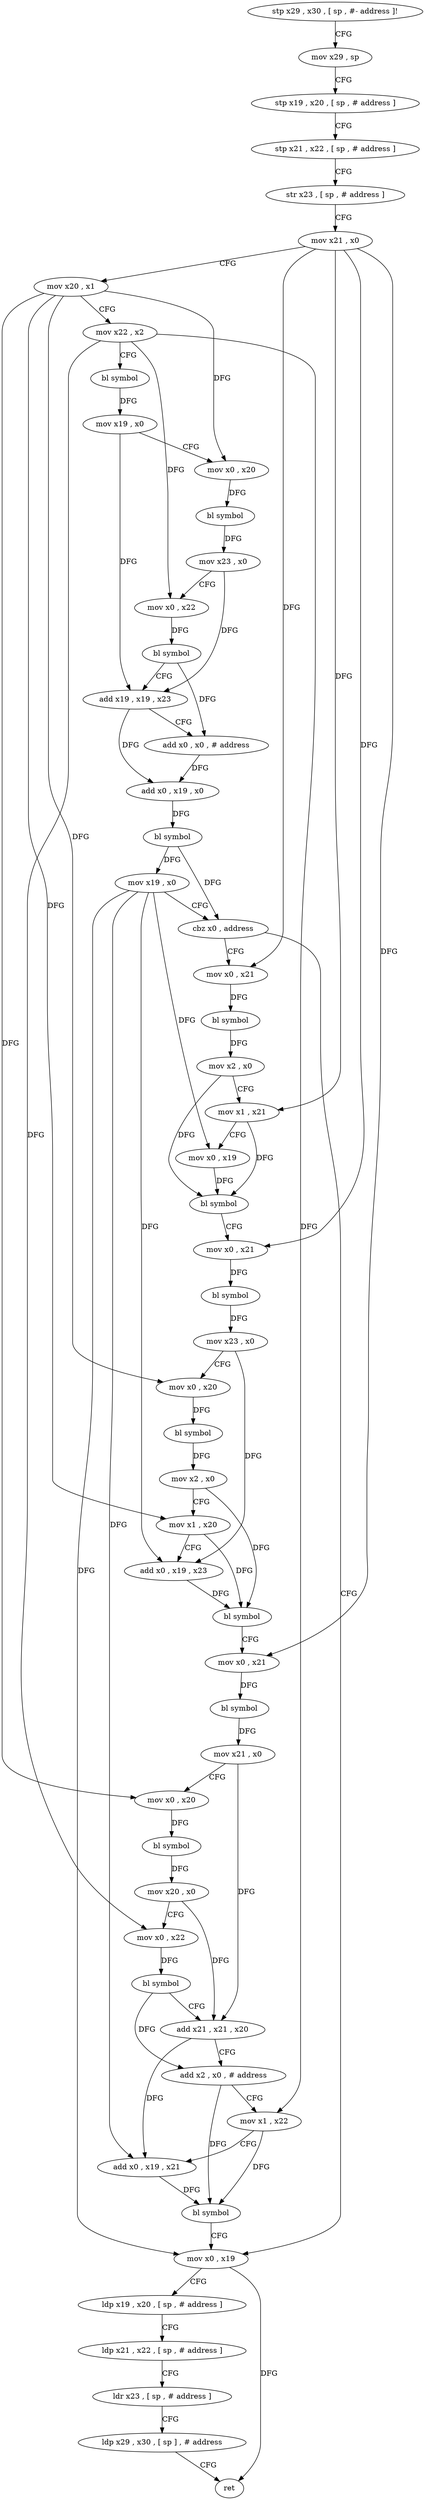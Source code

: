 digraph "func" {
"83196" [label = "stp x29 , x30 , [ sp , #- address ]!" ]
"83200" [label = "mov x29 , sp" ]
"83204" [label = "stp x19 , x20 , [ sp , # address ]" ]
"83208" [label = "stp x21 , x22 , [ sp , # address ]" ]
"83212" [label = "str x23 , [ sp , # address ]" ]
"83216" [label = "mov x21 , x0" ]
"83220" [label = "mov x20 , x1" ]
"83224" [label = "mov x22 , x2" ]
"83228" [label = "bl symbol" ]
"83232" [label = "mov x19 , x0" ]
"83236" [label = "mov x0 , x20" ]
"83240" [label = "bl symbol" ]
"83244" [label = "mov x23 , x0" ]
"83248" [label = "mov x0 , x22" ]
"83252" [label = "bl symbol" ]
"83256" [label = "add x19 , x19 , x23" ]
"83260" [label = "add x0 , x0 , # address" ]
"83264" [label = "add x0 , x19 , x0" ]
"83268" [label = "bl symbol" ]
"83272" [label = "mov x19 , x0" ]
"83276" [label = "cbz x0 , address" ]
"83392" [label = "mov x0 , x19" ]
"83280" [label = "mov x0 , x21" ]
"83396" [label = "ldp x19 , x20 , [ sp , # address ]" ]
"83400" [label = "ldp x21 , x22 , [ sp , # address ]" ]
"83404" [label = "ldr x23 , [ sp , # address ]" ]
"83408" [label = "ldp x29 , x30 , [ sp ] , # address" ]
"83412" [label = "ret" ]
"83284" [label = "bl symbol" ]
"83288" [label = "mov x2 , x0" ]
"83292" [label = "mov x1 , x21" ]
"83296" [label = "mov x0 , x19" ]
"83300" [label = "bl symbol" ]
"83304" [label = "mov x0 , x21" ]
"83308" [label = "bl symbol" ]
"83312" [label = "mov x23 , x0" ]
"83316" [label = "mov x0 , x20" ]
"83320" [label = "bl symbol" ]
"83324" [label = "mov x2 , x0" ]
"83328" [label = "mov x1 , x20" ]
"83332" [label = "add x0 , x19 , x23" ]
"83336" [label = "bl symbol" ]
"83340" [label = "mov x0 , x21" ]
"83344" [label = "bl symbol" ]
"83348" [label = "mov x21 , x0" ]
"83352" [label = "mov x0 , x20" ]
"83356" [label = "bl symbol" ]
"83360" [label = "mov x20 , x0" ]
"83364" [label = "mov x0 , x22" ]
"83368" [label = "bl symbol" ]
"83372" [label = "add x21 , x21 , x20" ]
"83376" [label = "add x2 , x0 , # address" ]
"83380" [label = "mov x1 , x22" ]
"83384" [label = "add x0 , x19 , x21" ]
"83388" [label = "bl symbol" ]
"83196" -> "83200" [ label = "CFG" ]
"83200" -> "83204" [ label = "CFG" ]
"83204" -> "83208" [ label = "CFG" ]
"83208" -> "83212" [ label = "CFG" ]
"83212" -> "83216" [ label = "CFG" ]
"83216" -> "83220" [ label = "CFG" ]
"83216" -> "83280" [ label = "DFG" ]
"83216" -> "83292" [ label = "DFG" ]
"83216" -> "83304" [ label = "DFG" ]
"83216" -> "83340" [ label = "DFG" ]
"83220" -> "83224" [ label = "CFG" ]
"83220" -> "83236" [ label = "DFG" ]
"83220" -> "83316" [ label = "DFG" ]
"83220" -> "83328" [ label = "DFG" ]
"83220" -> "83352" [ label = "DFG" ]
"83224" -> "83228" [ label = "CFG" ]
"83224" -> "83248" [ label = "DFG" ]
"83224" -> "83364" [ label = "DFG" ]
"83224" -> "83380" [ label = "DFG" ]
"83228" -> "83232" [ label = "DFG" ]
"83232" -> "83236" [ label = "CFG" ]
"83232" -> "83256" [ label = "DFG" ]
"83236" -> "83240" [ label = "DFG" ]
"83240" -> "83244" [ label = "DFG" ]
"83244" -> "83248" [ label = "CFG" ]
"83244" -> "83256" [ label = "DFG" ]
"83248" -> "83252" [ label = "DFG" ]
"83252" -> "83256" [ label = "CFG" ]
"83252" -> "83260" [ label = "DFG" ]
"83256" -> "83260" [ label = "CFG" ]
"83256" -> "83264" [ label = "DFG" ]
"83260" -> "83264" [ label = "DFG" ]
"83264" -> "83268" [ label = "DFG" ]
"83268" -> "83272" [ label = "DFG" ]
"83268" -> "83276" [ label = "DFG" ]
"83272" -> "83276" [ label = "CFG" ]
"83272" -> "83392" [ label = "DFG" ]
"83272" -> "83296" [ label = "DFG" ]
"83272" -> "83332" [ label = "DFG" ]
"83272" -> "83384" [ label = "DFG" ]
"83276" -> "83392" [ label = "CFG" ]
"83276" -> "83280" [ label = "CFG" ]
"83392" -> "83396" [ label = "CFG" ]
"83392" -> "83412" [ label = "DFG" ]
"83280" -> "83284" [ label = "DFG" ]
"83396" -> "83400" [ label = "CFG" ]
"83400" -> "83404" [ label = "CFG" ]
"83404" -> "83408" [ label = "CFG" ]
"83408" -> "83412" [ label = "CFG" ]
"83284" -> "83288" [ label = "DFG" ]
"83288" -> "83292" [ label = "CFG" ]
"83288" -> "83300" [ label = "DFG" ]
"83292" -> "83296" [ label = "CFG" ]
"83292" -> "83300" [ label = "DFG" ]
"83296" -> "83300" [ label = "DFG" ]
"83300" -> "83304" [ label = "CFG" ]
"83304" -> "83308" [ label = "DFG" ]
"83308" -> "83312" [ label = "DFG" ]
"83312" -> "83316" [ label = "CFG" ]
"83312" -> "83332" [ label = "DFG" ]
"83316" -> "83320" [ label = "DFG" ]
"83320" -> "83324" [ label = "DFG" ]
"83324" -> "83328" [ label = "CFG" ]
"83324" -> "83336" [ label = "DFG" ]
"83328" -> "83332" [ label = "CFG" ]
"83328" -> "83336" [ label = "DFG" ]
"83332" -> "83336" [ label = "DFG" ]
"83336" -> "83340" [ label = "CFG" ]
"83340" -> "83344" [ label = "DFG" ]
"83344" -> "83348" [ label = "DFG" ]
"83348" -> "83352" [ label = "CFG" ]
"83348" -> "83372" [ label = "DFG" ]
"83352" -> "83356" [ label = "DFG" ]
"83356" -> "83360" [ label = "DFG" ]
"83360" -> "83364" [ label = "CFG" ]
"83360" -> "83372" [ label = "DFG" ]
"83364" -> "83368" [ label = "DFG" ]
"83368" -> "83372" [ label = "CFG" ]
"83368" -> "83376" [ label = "DFG" ]
"83372" -> "83376" [ label = "CFG" ]
"83372" -> "83384" [ label = "DFG" ]
"83376" -> "83380" [ label = "CFG" ]
"83376" -> "83388" [ label = "DFG" ]
"83380" -> "83384" [ label = "CFG" ]
"83380" -> "83388" [ label = "DFG" ]
"83384" -> "83388" [ label = "DFG" ]
"83388" -> "83392" [ label = "CFG" ]
}
